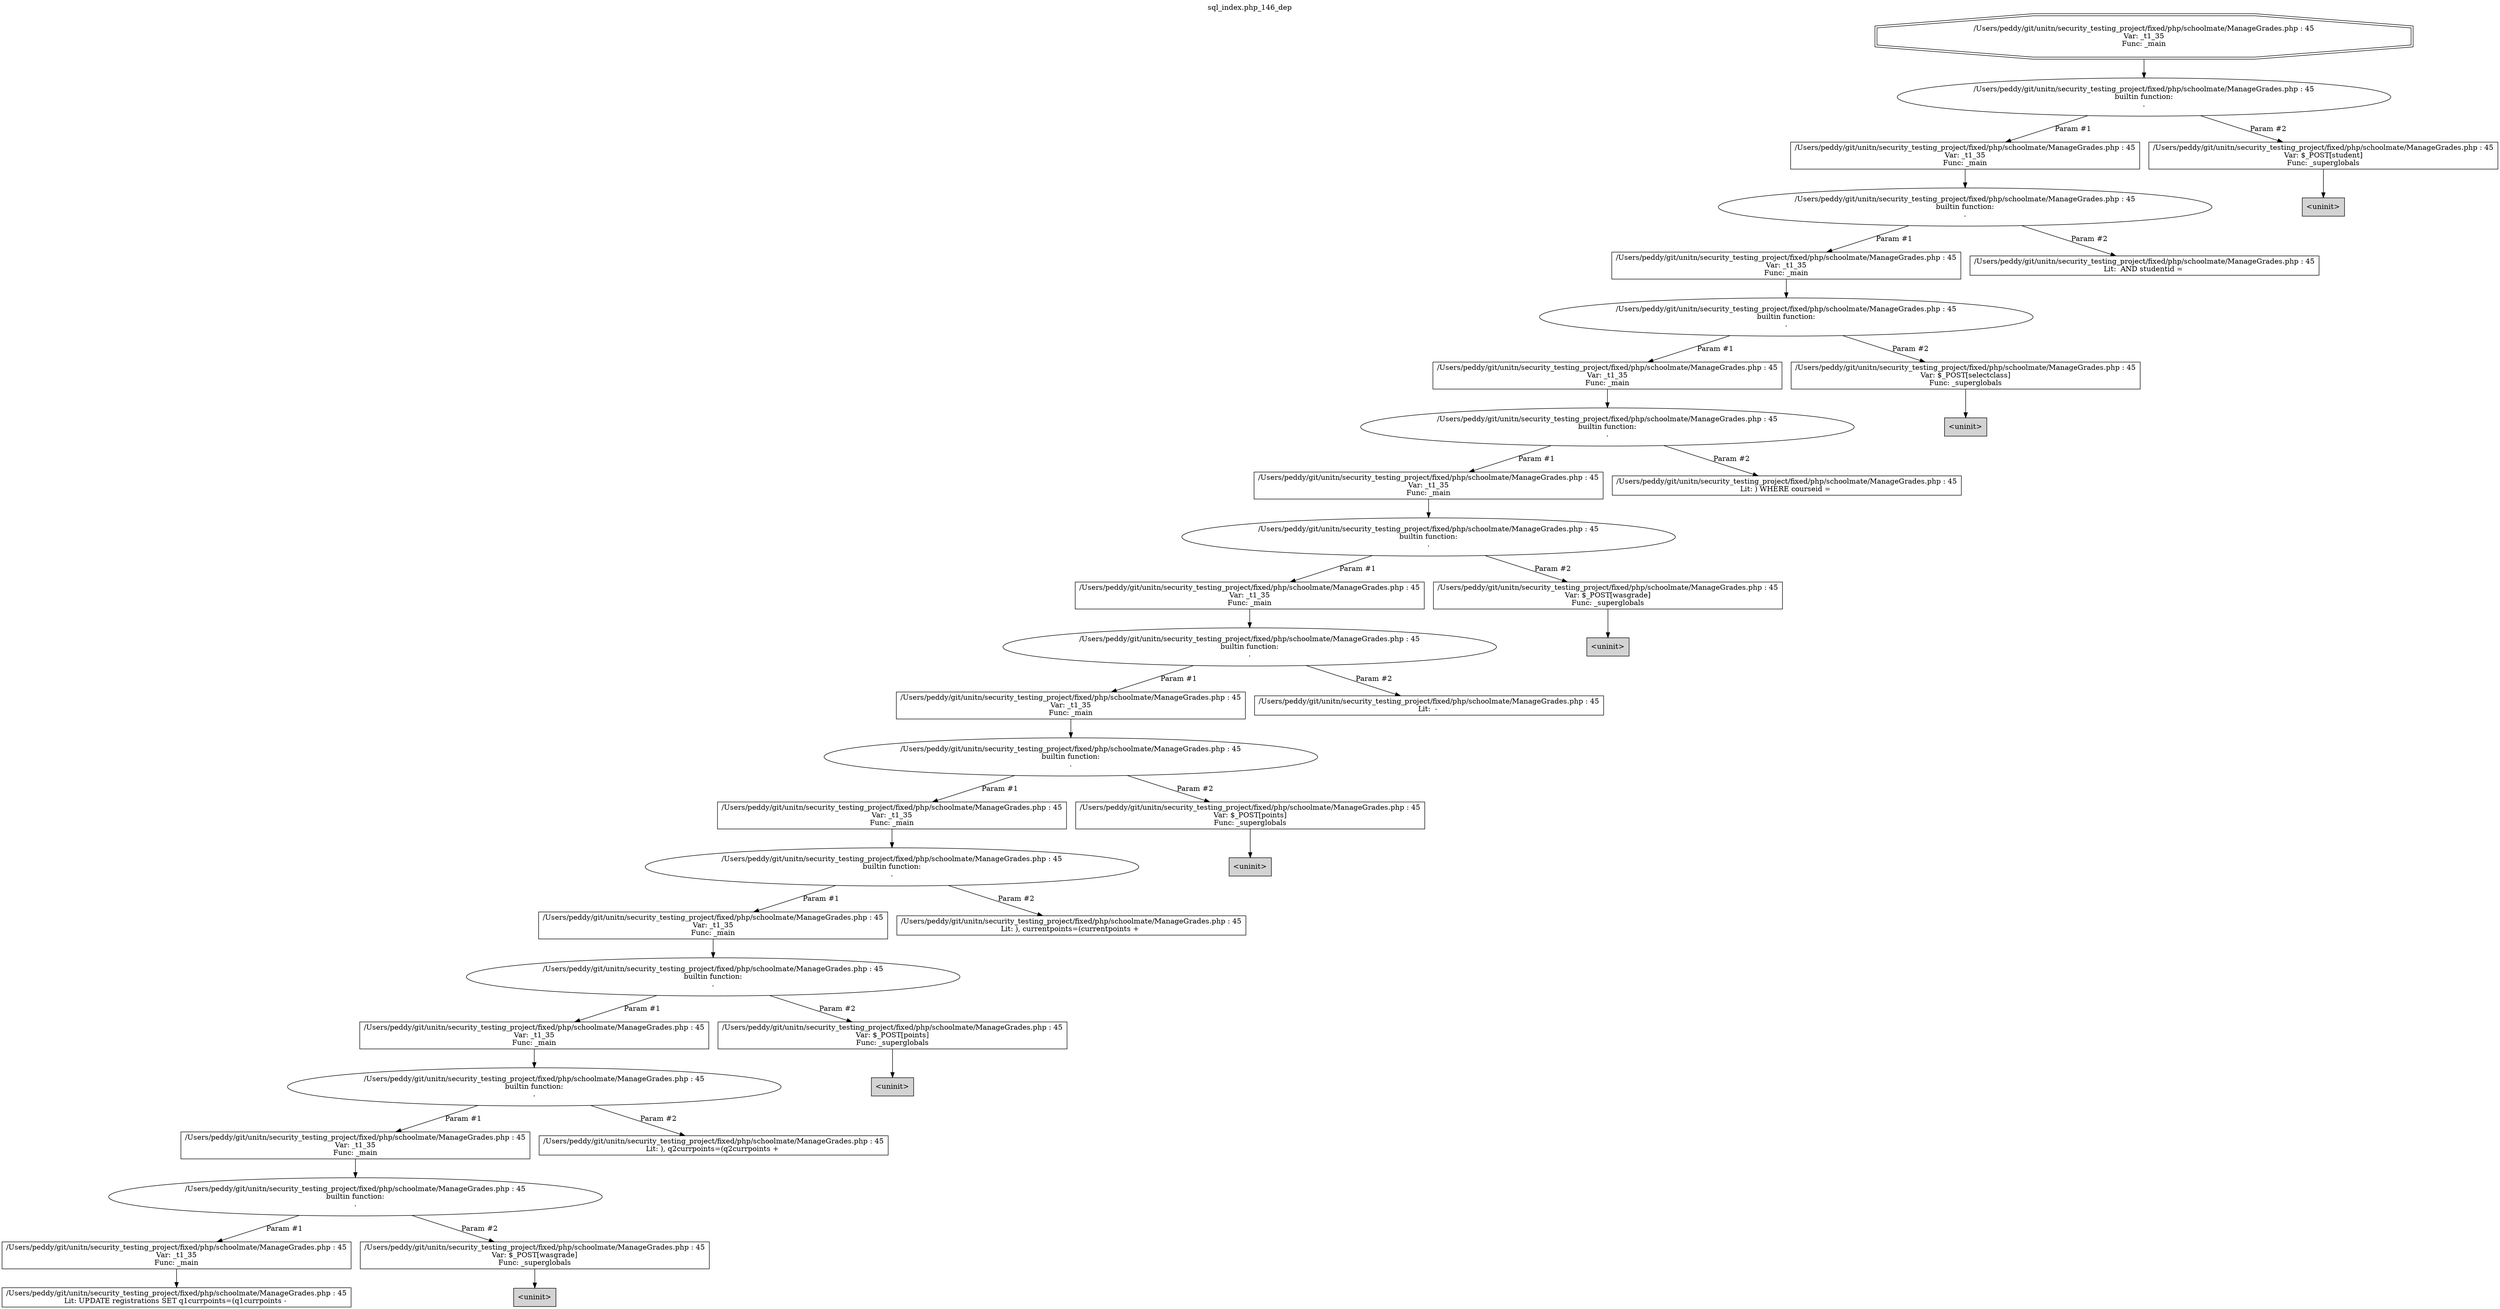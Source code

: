 digraph cfg {
  label="sql_index.php_146_dep";
  labelloc=t;
  n1 [shape=doubleoctagon, label="/Users/peddy/git/unitn/security_testing_project/fixed/php/schoolmate/ManageGrades.php : 45\nVar: _t1_35\nFunc: _main\n"];
  n2 [shape=ellipse, label="/Users/peddy/git/unitn/security_testing_project/fixed/php/schoolmate/ManageGrades.php : 45\nbuiltin function:\n.\n"];
  n3 [shape=box, label="/Users/peddy/git/unitn/security_testing_project/fixed/php/schoolmate/ManageGrades.php : 45\nVar: _t1_35\nFunc: _main\n"];
  n4 [shape=ellipse, label="/Users/peddy/git/unitn/security_testing_project/fixed/php/schoolmate/ManageGrades.php : 45\nbuiltin function:\n.\n"];
  n5 [shape=box, label="/Users/peddy/git/unitn/security_testing_project/fixed/php/schoolmate/ManageGrades.php : 45\nVar: _t1_35\nFunc: _main\n"];
  n6 [shape=ellipse, label="/Users/peddy/git/unitn/security_testing_project/fixed/php/schoolmate/ManageGrades.php : 45\nbuiltin function:\n.\n"];
  n7 [shape=box, label="/Users/peddy/git/unitn/security_testing_project/fixed/php/schoolmate/ManageGrades.php : 45\nVar: _t1_35\nFunc: _main\n"];
  n8 [shape=ellipse, label="/Users/peddy/git/unitn/security_testing_project/fixed/php/schoolmate/ManageGrades.php : 45\nbuiltin function:\n.\n"];
  n9 [shape=box, label="/Users/peddy/git/unitn/security_testing_project/fixed/php/schoolmate/ManageGrades.php : 45\nVar: _t1_35\nFunc: _main\n"];
  n10 [shape=ellipse, label="/Users/peddy/git/unitn/security_testing_project/fixed/php/schoolmate/ManageGrades.php : 45\nbuiltin function:\n.\n"];
  n11 [shape=box, label="/Users/peddy/git/unitn/security_testing_project/fixed/php/schoolmate/ManageGrades.php : 45\nVar: _t1_35\nFunc: _main\n"];
  n12 [shape=ellipse, label="/Users/peddy/git/unitn/security_testing_project/fixed/php/schoolmate/ManageGrades.php : 45\nbuiltin function:\n.\n"];
  n13 [shape=box, label="/Users/peddy/git/unitn/security_testing_project/fixed/php/schoolmate/ManageGrades.php : 45\nVar: _t1_35\nFunc: _main\n"];
  n14 [shape=ellipse, label="/Users/peddy/git/unitn/security_testing_project/fixed/php/schoolmate/ManageGrades.php : 45\nbuiltin function:\n.\n"];
  n15 [shape=box, label="/Users/peddy/git/unitn/security_testing_project/fixed/php/schoolmate/ManageGrades.php : 45\nVar: _t1_35\nFunc: _main\n"];
  n16 [shape=ellipse, label="/Users/peddy/git/unitn/security_testing_project/fixed/php/schoolmate/ManageGrades.php : 45\nbuiltin function:\n.\n"];
  n17 [shape=box, label="/Users/peddy/git/unitn/security_testing_project/fixed/php/schoolmate/ManageGrades.php : 45\nVar: _t1_35\nFunc: _main\n"];
  n18 [shape=ellipse, label="/Users/peddy/git/unitn/security_testing_project/fixed/php/schoolmate/ManageGrades.php : 45\nbuiltin function:\n.\n"];
  n19 [shape=box, label="/Users/peddy/git/unitn/security_testing_project/fixed/php/schoolmate/ManageGrades.php : 45\nVar: _t1_35\nFunc: _main\n"];
  n20 [shape=ellipse, label="/Users/peddy/git/unitn/security_testing_project/fixed/php/schoolmate/ManageGrades.php : 45\nbuiltin function:\n.\n"];
  n21 [shape=box, label="/Users/peddy/git/unitn/security_testing_project/fixed/php/schoolmate/ManageGrades.php : 45\nVar: _t1_35\nFunc: _main\n"];
  n22 [shape=ellipse, label="/Users/peddy/git/unitn/security_testing_project/fixed/php/schoolmate/ManageGrades.php : 45\nbuiltin function:\n.\n"];
  n23 [shape=box, label="/Users/peddy/git/unitn/security_testing_project/fixed/php/schoolmate/ManageGrades.php : 45\nVar: _t1_35\nFunc: _main\n"];
  n24 [shape=box, label="/Users/peddy/git/unitn/security_testing_project/fixed/php/schoolmate/ManageGrades.php : 45\nLit: UPDATE registrations SET q1currpoints=(q1currpoints - \n"];
  n25 [shape=box, label="/Users/peddy/git/unitn/security_testing_project/fixed/php/schoolmate/ManageGrades.php : 45\nVar: $_POST[wasgrade]\nFunc: _superglobals\n"];
  n26 [shape=box, label="<uninit>",style=filled];
  n27 [shape=box, label="/Users/peddy/git/unitn/security_testing_project/fixed/php/schoolmate/ManageGrades.php : 45\nLit: ), q2currpoints=(q2currpoints + \n"];
  n28 [shape=box, label="/Users/peddy/git/unitn/security_testing_project/fixed/php/schoolmate/ManageGrades.php : 45\nVar: $_POST[points]\nFunc: _superglobals\n"];
  n29 [shape=box, label="<uninit>",style=filled];
  n30 [shape=box, label="/Users/peddy/git/unitn/security_testing_project/fixed/php/schoolmate/ManageGrades.php : 45\nLit: ), currentpoints=(currentpoints + \n"];
  n31 [shape=box, label="/Users/peddy/git/unitn/security_testing_project/fixed/php/schoolmate/ManageGrades.php : 45\nVar: $_POST[points]\nFunc: _superglobals\n"];
  n32 [shape=box, label="<uninit>",style=filled];
  n33 [shape=box, label="/Users/peddy/git/unitn/security_testing_project/fixed/php/schoolmate/ManageGrades.php : 45\nLit:  - \n"];
  n34 [shape=box, label="/Users/peddy/git/unitn/security_testing_project/fixed/php/schoolmate/ManageGrades.php : 45\nVar: $_POST[wasgrade]\nFunc: _superglobals\n"];
  n35 [shape=box, label="<uninit>",style=filled];
  n36 [shape=box, label="/Users/peddy/git/unitn/security_testing_project/fixed/php/schoolmate/ManageGrades.php : 45\nLit: ) WHERE courseid = \n"];
  n37 [shape=box, label="/Users/peddy/git/unitn/security_testing_project/fixed/php/schoolmate/ManageGrades.php : 45\nVar: $_POST[selectclass]\nFunc: _superglobals\n"];
  n38 [shape=box, label="<uninit>",style=filled];
  n39 [shape=box, label="/Users/peddy/git/unitn/security_testing_project/fixed/php/schoolmate/ManageGrades.php : 45\nLit:  AND studentid = \n"];
  n40 [shape=box, label="/Users/peddy/git/unitn/security_testing_project/fixed/php/schoolmate/ManageGrades.php : 45\nVar: $_POST[student]\nFunc: _superglobals\n"];
  n41 [shape=box, label="<uninit>",style=filled];
  n1 -> n2;
  n3 -> n4;
  n5 -> n6;
  n7 -> n8;
  n9 -> n10;
  n11 -> n12;
  n13 -> n14;
  n15 -> n16;
  n17 -> n18;
  n19 -> n20;
  n21 -> n22;
  n23 -> n24;
  n22 -> n23[label="Param #1"];
  n22 -> n25[label="Param #2"];
  n25 -> n26;
  n20 -> n21[label="Param #1"];
  n20 -> n27[label="Param #2"];
  n18 -> n19[label="Param #1"];
  n18 -> n28[label="Param #2"];
  n28 -> n29;
  n16 -> n17[label="Param #1"];
  n16 -> n30[label="Param #2"];
  n14 -> n15[label="Param #1"];
  n14 -> n31[label="Param #2"];
  n31 -> n32;
  n12 -> n13[label="Param #1"];
  n12 -> n33[label="Param #2"];
  n10 -> n11[label="Param #1"];
  n10 -> n34[label="Param #2"];
  n34 -> n35;
  n8 -> n9[label="Param #1"];
  n8 -> n36[label="Param #2"];
  n6 -> n7[label="Param #1"];
  n6 -> n37[label="Param #2"];
  n37 -> n38;
  n4 -> n5[label="Param #1"];
  n4 -> n39[label="Param #2"];
  n2 -> n3[label="Param #1"];
  n2 -> n40[label="Param #2"];
  n40 -> n41;
}
